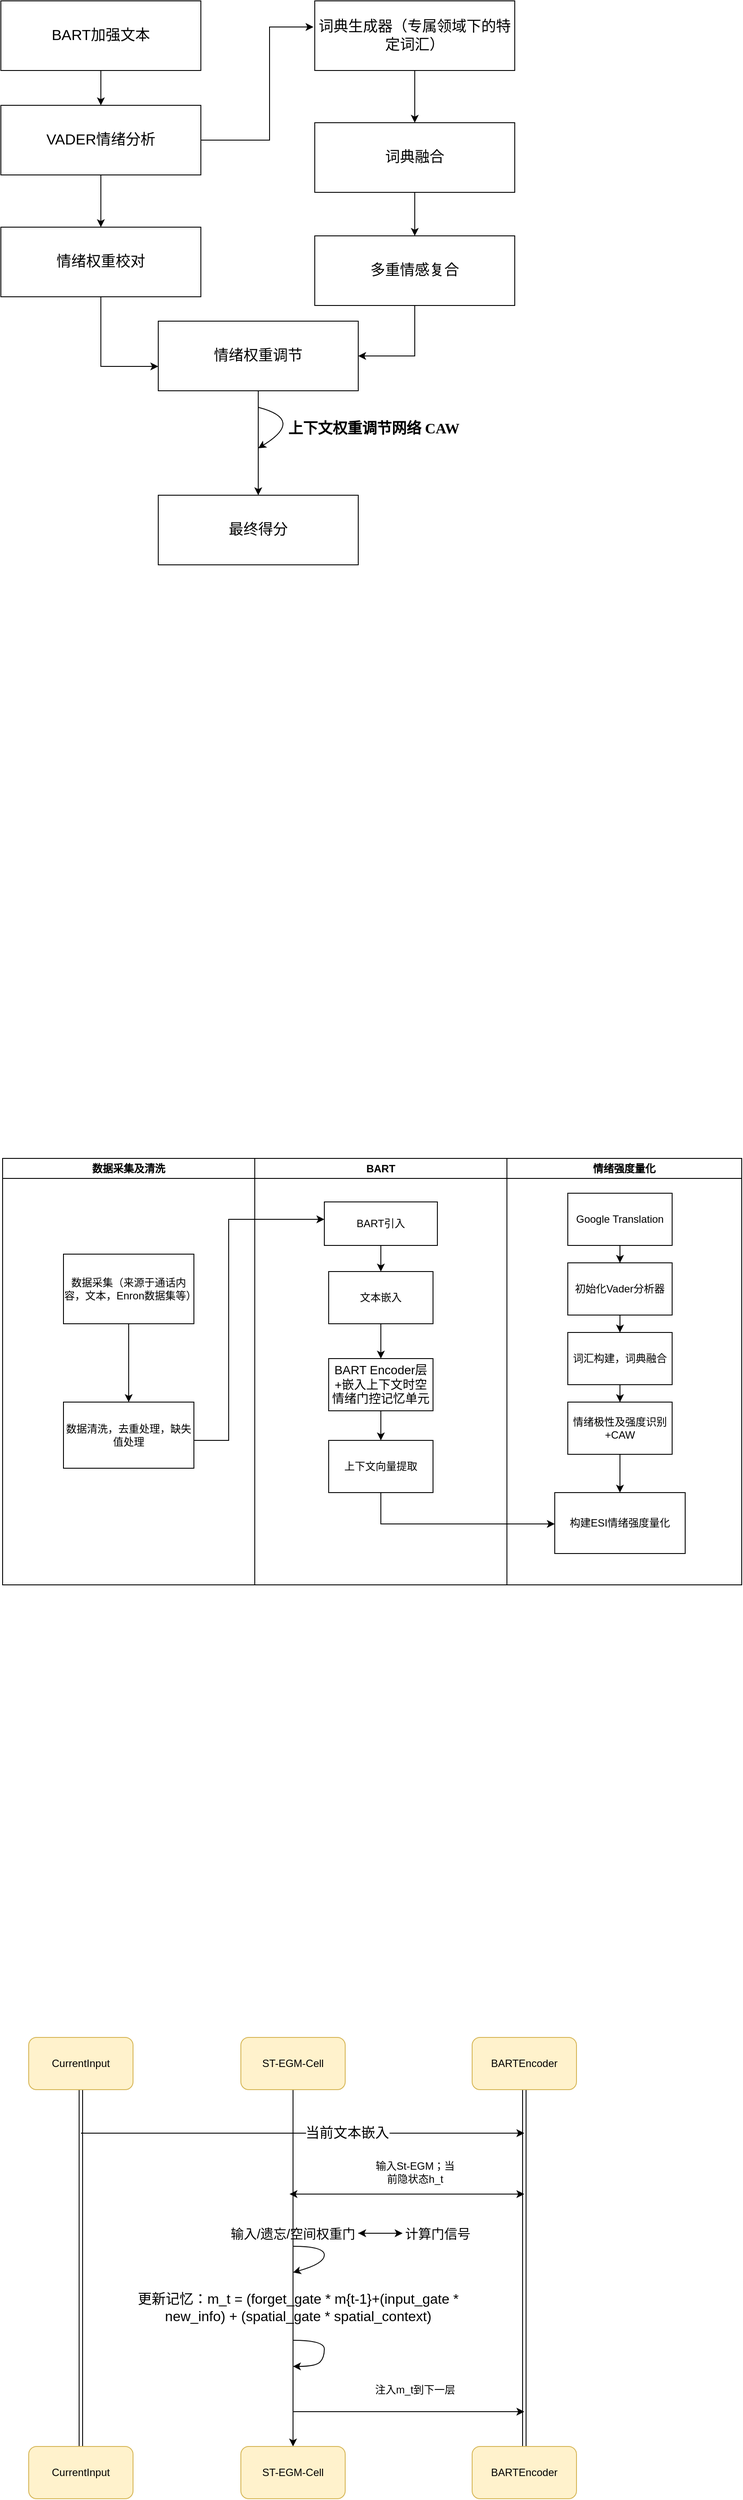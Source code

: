 <mxfile version="26.2.15">
  <diagram name="第 1 页" id="QpztmSrhWvbnbYw_cD0k">
    <mxGraphModel dx="1426" dy="777" grid="0" gridSize="10" guides="1" tooltips="1" connect="1" arrows="1" fold="1" page="1" pageScale="1" pageWidth="827" pageHeight="1169" math="0" shadow="0">
      <root>
        <mxCell id="0" />
        <mxCell id="1" parent="0" />
        <mxCell id="4tYhoonyr5WxV3_bWO3Q-3" value="" style="edgeStyle=orthogonalEdgeStyle;rounded=0;orthogonalLoop=1;jettySize=auto;html=1;fontSize=17;" parent="1" source="4tYhoonyr5WxV3_bWO3Q-1" target="4tYhoonyr5WxV3_bWO3Q-2" edge="1">
          <mxGeometry relative="1" as="geometry" />
        </mxCell>
        <mxCell id="4tYhoonyr5WxV3_bWO3Q-1" value="BART加强文本" style="rounded=0;whiteSpace=wrap;html=1;fontSize=17;" parent="1" vertex="1">
          <mxGeometry x="118" y="100" width="230" height="80" as="geometry" />
        </mxCell>
        <mxCell id="4tYhoonyr5WxV3_bWO3Q-5" value="" style="edgeStyle=orthogonalEdgeStyle;rounded=0;orthogonalLoop=1;jettySize=auto;html=1;fontSize=17;" parent="1" source="4tYhoonyr5WxV3_bWO3Q-2" target="4tYhoonyr5WxV3_bWO3Q-4" edge="1">
          <mxGeometry relative="1" as="geometry" />
        </mxCell>
        <mxCell id="4tYhoonyr5WxV3_bWO3Q-10" value="" style="edgeStyle=orthogonalEdgeStyle;rounded=0;orthogonalLoop=1;jettySize=auto;html=1;fontSize=17;exitX=1;exitY=0.5;exitDx=0;exitDy=0;" parent="1" source="4tYhoonyr5WxV3_bWO3Q-2" edge="1">
          <mxGeometry relative="1" as="geometry">
            <mxPoint x="346.5" y="290" as="sourcePoint" />
            <mxPoint x="477.5" y="130" as="targetPoint" />
            <Array as="points">
              <mxPoint x="427" y="260" />
              <mxPoint x="427" y="130" />
            </Array>
          </mxGeometry>
        </mxCell>
        <mxCell id="4tYhoonyr5WxV3_bWO3Q-2" value="VADER情绪分析" style="rounded=0;whiteSpace=wrap;html=1;fontSize=17;" parent="1" vertex="1">
          <mxGeometry x="118" y="220" width="230" height="80" as="geometry" />
        </mxCell>
        <mxCell id="4tYhoonyr5WxV3_bWO3Q-7" value="" style="edgeStyle=orthogonalEdgeStyle;rounded=0;orthogonalLoop=1;jettySize=auto;html=1;fontSize=17;" parent="1" source="4tYhoonyr5WxV3_bWO3Q-4" target="4tYhoonyr5WxV3_bWO3Q-6" edge="1">
          <mxGeometry relative="1" as="geometry">
            <Array as="points">
              <mxPoint x="233" y="520" />
            </Array>
          </mxGeometry>
        </mxCell>
        <mxCell id="4tYhoonyr5WxV3_bWO3Q-4" value="情绪权重校对" style="rounded=0;whiteSpace=wrap;html=1;fontSize=17;" parent="1" vertex="1">
          <mxGeometry x="118" y="360" width="230" height="80" as="geometry" />
        </mxCell>
        <mxCell id="4tYhoonyr5WxV3_bWO3Q-17" value="" style="edgeStyle=orthogonalEdgeStyle;rounded=0;orthogonalLoop=1;jettySize=auto;html=1;fontSize=17;" parent="1" source="4tYhoonyr5WxV3_bWO3Q-6" target="4tYhoonyr5WxV3_bWO3Q-16" edge="1">
          <mxGeometry relative="1" as="geometry" />
        </mxCell>
        <mxCell id="4tYhoonyr5WxV3_bWO3Q-6" value="情绪权重调节" style="rounded=0;whiteSpace=wrap;html=1;fontSize=17;" parent="1" vertex="1">
          <mxGeometry x="299" y="468" width="230" height="80" as="geometry" />
        </mxCell>
        <mxCell id="4tYhoonyr5WxV3_bWO3Q-12" value="" style="edgeStyle=orthogonalEdgeStyle;rounded=0;orthogonalLoop=1;jettySize=auto;html=1;fontSize=17;" parent="1" source="4tYhoonyr5WxV3_bWO3Q-9" target="4tYhoonyr5WxV3_bWO3Q-11" edge="1">
          <mxGeometry relative="1" as="geometry" />
        </mxCell>
        <mxCell id="4tYhoonyr5WxV3_bWO3Q-9" value="词典生成器（专属领域下的特定词汇）" style="rounded=0;whiteSpace=wrap;html=1;fontSize=17;" parent="1" vertex="1">
          <mxGeometry x="479" y="100" width="230" height="80" as="geometry" />
        </mxCell>
        <mxCell id="4tYhoonyr5WxV3_bWO3Q-14" value="" style="edgeStyle=orthogonalEdgeStyle;rounded=0;orthogonalLoop=1;jettySize=auto;html=1;fontSize=17;" parent="1" source="4tYhoonyr5WxV3_bWO3Q-11" target="4tYhoonyr5WxV3_bWO3Q-13" edge="1">
          <mxGeometry relative="1" as="geometry" />
        </mxCell>
        <mxCell id="4tYhoonyr5WxV3_bWO3Q-11" value="词典融合" style="rounded=0;whiteSpace=wrap;html=1;fontSize=17;" parent="1" vertex="1">
          <mxGeometry x="479" y="240" width="230" height="80" as="geometry" />
        </mxCell>
        <mxCell id="4tYhoonyr5WxV3_bWO3Q-15" style="edgeStyle=orthogonalEdgeStyle;rounded=0;orthogonalLoop=1;jettySize=auto;html=1;entryX=1;entryY=0.5;entryDx=0;entryDy=0;fontSize=17;" parent="1" source="4tYhoonyr5WxV3_bWO3Q-13" target="4tYhoonyr5WxV3_bWO3Q-6" edge="1">
          <mxGeometry relative="1" as="geometry" />
        </mxCell>
        <mxCell id="4tYhoonyr5WxV3_bWO3Q-13" value="多重情感复合" style="rounded=0;whiteSpace=wrap;html=1;fontSize=17;" parent="1" vertex="1">
          <mxGeometry x="479" y="370" width="230" height="80" as="geometry" />
        </mxCell>
        <mxCell id="4tYhoonyr5WxV3_bWO3Q-16" value="最终得分" style="rounded=0;whiteSpace=wrap;html=1;fontSize=17;" parent="1" vertex="1">
          <mxGeometry x="299" y="668" width="230" height="80" as="geometry" />
        </mxCell>
        <mxCell id="LU8XqZXZLJMmmShqZyXB-11" value="" style="edgeStyle=orthogonalEdgeStyle;rounded=0;orthogonalLoop=1;jettySize=auto;html=1;" parent="1" source="LU8XqZXZLJMmmShqZyXB-8" target="LU8XqZXZLJMmmShqZyXB-10" edge="1">
          <mxGeometry relative="1" as="geometry">
            <Array as="points">
              <mxPoint x="380" y="1754" />
              <mxPoint x="380" y="1500" />
            </Array>
          </mxGeometry>
        </mxCell>
        <mxCell id="LU8XqZXZLJMmmShqZyXB-30" value="" style="edgeStyle=orthogonalEdgeStyle;rounded=0;orthogonalLoop=1;jettySize=auto;html=1;" parent="1" source="LU8XqZXZLJMmmShqZyXB-17" target="LU8XqZXZLJMmmShqZyXB-29" edge="1">
          <mxGeometry relative="1" as="geometry">
            <Array as="points">
              <mxPoint x="555" y="1850" />
            </Array>
          </mxGeometry>
        </mxCell>
        <mxCell id="LU8XqZXZLJMmmShqZyXB-33" value="数据采集及清洗" style="swimlane;whiteSpace=wrap;html=1;" parent="1" vertex="1">
          <mxGeometry x="120" y="1430" width="290" height="490" as="geometry" />
        </mxCell>
        <mxCell id="LU8XqZXZLJMmmShqZyXB-6" value="数据采集（来源于通话内容，文本，Enron数据集等）" style="rounded=0;whiteSpace=wrap;html=1;" parent="LU8XqZXZLJMmmShqZyXB-33" vertex="1">
          <mxGeometry x="70" y="110" width="150" height="80" as="geometry" />
        </mxCell>
        <mxCell id="LU8XqZXZLJMmmShqZyXB-8" value="数据清洗，去重处理，缺失值处理" style="whiteSpace=wrap;html=1;rounded=0;" parent="LU8XqZXZLJMmmShqZyXB-33" vertex="1">
          <mxGeometry x="70" y="280" width="150" height="76" as="geometry" />
        </mxCell>
        <mxCell id="LU8XqZXZLJMmmShqZyXB-9" value="" style="edgeStyle=orthogonalEdgeStyle;rounded=0;orthogonalLoop=1;jettySize=auto;html=1;" parent="LU8XqZXZLJMmmShqZyXB-33" source="LU8XqZXZLJMmmShqZyXB-6" target="LU8XqZXZLJMmmShqZyXB-8" edge="1">
          <mxGeometry relative="1" as="geometry" />
        </mxCell>
        <mxCell id="LU8XqZXZLJMmmShqZyXB-34" value="BART" style="swimlane;whiteSpace=wrap;html=1;" parent="1" vertex="1">
          <mxGeometry x="410" y="1430" width="290" height="490" as="geometry" />
        </mxCell>
        <mxCell id="LU8XqZXZLJMmmShqZyXB-10" value="BART引入" style="whiteSpace=wrap;html=1;rounded=0;" parent="LU8XqZXZLJMmmShqZyXB-34" vertex="1">
          <mxGeometry x="80" y="50" width="130" height="50" as="geometry" />
        </mxCell>
        <mxCell id="LU8XqZXZLJMmmShqZyXB-13" value="文本嵌入" style="whiteSpace=wrap;html=1;rounded=0;" parent="LU8XqZXZLJMmmShqZyXB-34" vertex="1">
          <mxGeometry x="85" y="130" width="120" height="60" as="geometry" />
        </mxCell>
        <mxCell id="LU8XqZXZLJMmmShqZyXB-14" value="" style="edgeStyle=orthogonalEdgeStyle;rounded=0;orthogonalLoop=1;jettySize=auto;html=1;" parent="LU8XqZXZLJMmmShqZyXB-34" source="LU8XqZXZLJMmmShqZyXB-10" target="LU8XqZXZLJMmmShqZyXB-13" edge="1">
          <mxGeometry relative="1" as="geometry" />
        </mxCell>
        <mxCell id="LU8XqZXZLJMmmShqZyXB-15" value="&lt;span style=&quot;font-size:10.5pt;font-family:&lt;br/&gt;仿宋;mso-bidi-font-family:&amp;quot;Times New Roman&amp;quot;;mso-font-kerning:1.0pt;mso-ansi-language:&lt;br/&gt;EN-US;mso-fareast-language:ZH-CN;mso-bidi-language:AR-SA&quot; lang=&quot;EN-US&quot;&gt;BART Encoder层+&lt;/span&gt;&lt;span style=&quot;font-size:10.5pt;font-family:仿宋;mso-bidi-font-family:&amp;quot;Times New Roman&amp;quot;;&lt;br/&gt;mso-font-kerning:1.0pt;mso-ansi-language:EN-US;mso-fareast-language:ZH-CN;&lt;br/&gt;mso-bidi-language:AR-SA&quot;&gt;嵌入上下文时空情绪门控记忆单元&lt;/span&gt;" style="whiteSpace=wrap;html=1;rounded=0;" parent="LU8XqZXZLJMmmShqZyXB-34" vertex="1">
          <mxGeometry x="85" y="230" width="120" height="60" as="geometry" />
        </mxCell>
        <mxCell id="LU8XqZXZLJMmmShqZyXB-16" value="" style="edgeStyle=orthogonalEdgeStyle;rounded=0;orthogonalLoop=1;jettySize=auto;html=1;" parent="LU8XqZXZLJMmmShqZyXB-34" source="LU8XqZXZLJMmmShqZyXB-13" target="LU8XqZXZLJMmmShqZyXB-15" edge="1">
          <mxGeometry relative="1" as="geometry" />
        </mxCell>
        <mxCell id="LU8XqZXZLJMmmShqZyXB-17" value="上下文向量提取" style="whiteSpace=wrap;html=1;rounded=0;" parent="LU8XqZXZLJMmmShqZyXB-34" vertex="1">
          <mxGeometry x="85" y="324" width="120" height="60" as="geometry" />
        </mxCell>
        <mxCell id="LU8XqZXZLJMmmShqZyXB-18" value="" style="edgeStyle=orthogonalEdgeStyle;rounded=0;orthogonalLoop=1;jettySize=auto;html=1;" parent="LU8XqZXZLJMmmShqZyXB-34" source="LU8XqZXZLJMmmShqZyXB-15" target="LU8XqZXZLJMmmShqZyXB-17" edge="1">
          <mxGeometry relative="1" as="geometry" />
        </mxCell>
        <mxCell id="LU8XqZXZLJMmmShqZyXB-35" value="情绪强度量化" style="swimlane;whiteSpace=wrap;html=1;" parent="1" vertex="1">
          <mxGeometry x="700" y="1430" width="270" height="490" as="geometry" />
        </mxCell>
        <mxCell id="LU8XqZXZLJMmmShqZyXB-20" value="Google Translation" style="whiteSpace=wrap;html=1;rounded=0;" parent="LU8XqZXZLJMmmShqZyXB-35" vertex="1">
          <mxGeometry x="70" y="40" width="120" height="60" as="geometry" />
        </mxCell>
        <mxCell id="LU8XqZXZLJMmmShqZyXB-22" value="初始化Vader分析器" style="whiteSpace=wrap;html=1;rounded=0;" parent="LU8XqZXZLJMmmShqZyXB-35" vertex="1">
          <mxGeometry x="70" y="120" width="120" height="60" as="geometry" />
        </mxCell>
        <mxCell id="LU8XqZXZLJMmmShqZyXB-23" value="" style="edgeStyle=orthogonalEdgeStyle;rounded=0;orthogonalLoop=1;jettySize=auto;html=1;" parent="LU8XqZXZLJMmmShqZyXB-35" source="LU8XqZXZLJMmmShqZyXB-20" target="LU8XqZXZLJMmmShqZyXB-22" edge="1">
          <mxGeometry relative="1" as="geometry" />
        </mxCell>
        <mxCell id="LU8XqZXZLJMmmShqZyXB-24" value="词汇构建，词典融合" style="whiteSpace=wrap;html=1;rounded=0;" parent="LU8XqZXZLJMmmShqZyXB-35" vertex="1">
          <mxGeometry x="70" y="200" width="120" height="60" as="geometry" />
        </mxCell>
        <mxCell id="LU8XqZXZLJMmmShqZyXB-25" value="" style="edgeStyle=orthogonalEdgeStyle;rounded=0;orthogonalLoop=1;jettySize=auto;html=1;" parent="LU8XqZXZLJMmmShqZyXB-35" source="LU8XqZXZLJMmmShqZyXB-22" target="LU8XqZXZLJMmmShqZyXB-24" edge="1">
          <mxGeometry relative="1" as="geometry" />
        </mxCell>
        <mxCell id="LU8XqZXZLJMmmShqZyXB-43" style="edgeStyle=orthogonalEdgeStyle;rounded=0;orthogonalLoop=1;jettySize=auto;html=1;entryX=0.5;entryY=0;entryDx=0;entryDy=0;" parent="LU8XqZXZLJMmmShqZyXB-35" source="LU8XqZXZLJMmmShqZyXB-26" target="LU8XqZXZLJMmmShqZyXB-29" edge="1">
          <mxGeometry relative="1" as="geometry" />
        </mxCell>
        <mxCell id="LU8XqZXZLJMmmShqZyXB-26" value="情绪极性及强度识别+CAW" style="whiteSpace=wrap;html=1;rounded=0;" parent="LU8XqZXZLJMmmShqZyXB-35" vertex="1">
          <mxGeometry x="70" y="280" width="120" height="60" as="geometry" />
        </mxCell>
        <mxCell id="LU8XqZXZLJMmmShqZyXB-27" value="" style="edgeStyle=orthogonalEdgeStyle;rounded=0;orthogonalLoop=1;jettySize=auto;html=1;" parent="LU8XqZXZLJMmmShqZyXB-35" source="LU8XqZXZLJMmmShqZyXB-24" target="LU8XqZXZLJMmmShqZyXB-26" edge="1">
          <mxGeometry relative="1" as="geometry" />
        </mxCell>
        <mxCell id="LU8XqZXZLJMmmShqZyXB-29" value="构建ESI情绪强度量化" style="whiteSpace=wrap;html=1;rounded=0;" parent="LU8XqZXZLJMmmShqZyXB-35" vertex="1">
          <mxGeometry x="55" y="384" width="150" height="70" as="geometry" />
        </mxCell>
        <mxCell id="-RgRag0So1PMSmMnjL-I-6" value="" style="rounded=0;orthogonalLoop=1;jettySize=auto;html=1;startArrow=none;startFill=0;shape=link;" parent="1" source="-RgRag0So1PMSmMnjL-I-4" target="-RgRag0So1PMSmMnjL-I-5" edge="1">
          <mxGeometry relative="1" as="geometry" />
        </mxCell>
        <mxCell id="-RgRag0So1PMSmMnjL-I-4" value="CurrentInput" style="rounded=1;whiteSpace=wrap;html=1;fillColor=#fff2cc;strokeColor=#d6b656;" parent="1" vertex="1">
          <mxGeometry x="150" y="2440" width="120" height="60" as="geometry" />
        </mxCell>
        <mxCell id="-RgRag0So1PMSmMnjL-I-5" value="CurrentInput" style="whiteSpace=wrap;html=1;rounded=1;fillColor=#fff2cc;strokeColor=#d6b656;" parent="1" vertex="1">
          <mxGeometry x="150" y="2910" width="120" height="60" as="geometry" />
        </mxCell>
        <mxCell id="XBeqfgcJZAM3OBN2iYin-4" value="" style="edgeStyle=orthogonalEdgeStyle;rounded=0;orthogonalLoop=1;jettySize=auto;html=1;" edge="1" parent="1" source="-RgRag0So1PMSmMnjL-I-8" target="-RgRag0So1PMSmMnjL-I-9">
          <mxGeometry relative="1" as="geometry">
            <mxPoint x="454" y="2580" as="targetPoint" />
          </mxGeometry>
        </mxCell>
        <mxCell id="-RgRag0So1PMSmMnjL-I-8" value="ST-EGM-Cell" style="rounded=1;whiteSpace=wrap;html=1;fillColor=#fff2cc;strokeColor=#d6b656;" parent="1" vertex="1">
          <mxGeometry x="394" y="2440" width="120" height="60" as="geometry" />
        </mxCell>
        <mxCell id="-RgRag0So1PMSmMnjL-I-9" value="ST-EGM-Cell" style="whiteSpace=wrap;html=1;rounded=1;fillColor=#fff2cc;strokeColor=#d6b656;" parent="1" vertex="1">
          <mxGeometry x="394" y="2910" width="120" height="60" as="geometry" />
        </mxCell>
        <mxCell id="-RgRag0So1PMSmMnjL-I-10" value="" style="rounded=0;orthogonalLoop=1;jettySize=auto;html=1;startArrow=none;startFill=0;shape=link;" parent="1" source="-RgRag0So1PMSmMnjL-I-11" target="-RgRag0So1PMSmMnjL-I-12" edge="1">
          <mxGeometry relative="1" as="geometry" />
        </mxCell>
        <mxCell id="-RgRag0So1PMSmMnjL-I-11" value="BARTEncoder" style="rounded=1;whiteSpace=wrap;html=1;fillColor=#fff2cc;strokeColor=#d6b656;" parent="1" vertex="1">
          <mxGeometry x="660" y="2440" width="120" height="60" as="geometry" />
        </mxCell>
        <mxCell id="-RgRag0So1PMSmMnjL-I-12" value="BARTEncoder" style="whiteSpace=wrap;html=1;rounded=1;fillColor=#fff2cc;strokeColor=#d6b656;" parent="1" vertex="1">
          <mxGeometry x="660" y="2910" width="120" height="60" as="geometry" />
        </mxCell>
        <mxCell id="XBeqfgcJZAM3OBN2iYin-1" value="" style="endArrow=classic;html=1;rounded=0;" edge="1" parent="1">
          <mxGeometry width="50" height="50" relative="1" as="geometry">
            <mxPoint x="210" y="2550" as="sourcePoint" />
            <mxPoint x="720" y="2550" as="targetPoint" />
          </mxGeometry>
        </mxCell>
        <mxCell id="XBeqfgcJZAM3OBN2iYin-2" value="&lt;font style=&quot;font-size: 16px;&quot;&gt;当前文本嵌入&lt;/font&gt;" style="edgeLabel;html=1;align=center;verticalAlign=middle;resizable=0;points=[];" vertex="1" connectable="0" parent="XBeqfgcJZAM3OBN2iYin-1">
          <mxGeometry x="0.2" y="1" relative="1" as="geometry">
            <mxPoint as="offset" />
          </mxGeometry>
        </mxCell>
        <mxCell id="XBeqfgcJZAM3OBN2iYin-6" value="输入St-EGM；当前隐状态h_t" style="text;html=1;align=center;verticalAlign=middle;whiteSpace=wrap;rounded=0;" vertex="1" parent="1">
          <mxGeometry x="543.5" y="2580" width="101" height="30" as="geometry" />
        </mxCell>
        <mxCell id="XBeqfgcJZAM3OBN2iYin-18" value="" style="edgeStyle=orthogonalEdgeStyle;rounded=0;orthogonalLoop=1;jettySize=auto;html=1;" edge="1" parent="1" source="XBeqfgcJZAM3OBN2iYin-7">
          <mxGeometry relative="1" as="geometry">
            <mxPoint x="580" y="2665" as="targetPoint" />
          </mxGeometry>
        </mxCell>
        <mxCell id="XBeqfgcJZAM3OBN2iYin-7" value="&lt;font style=&quot;font-size: 15px;&quot;&gt;输入/遗忘/空间权重门&lt;/font&gt;" style="text;html=1;align=center;verticalAlign=middle;whiteSpace=wrap;rounded=0;" vertex="1" parent="1">
          <mxGeometry x="379" y="2640" width="150" height="50" as="geometry" />
        </mxCell>
        <mxCell id="XBeqfgcJZAM3OBN2iYin-9" value="" style="endArrow=classic;html=1;rounded=0;curved=1;" edge="1" parent="1">
          <mxGeometry width="50" height="50" relative="1" as="geometry">
            <mxPoint x="454" y="2680" as="sourcePoint" />
            <mxPoint x="454" y="2710" as="targetPoint" />
            <Array as="points">
              <mxPoint x="490" y="2680" />
              <mxPoint x="490" y="2700" />
            </Array>
          </mxGeometry>
        </mxCell>
        <mxCell id="XBeqfgcJZAM3OBN2iYin-13" value="&lt;font style=&quot;font-size: 16px;&quot;&gt;更新记忆：m_t = (forget_gate * m{t-1}+(input_gate * new_info) + (spatial_gate * spatial_context)&lt;/font&gt;" style="text;html=1;align=center;verticalAlign=middle;whiteSpace=wrap;rounded=0;" vertex="1" parent="1">
          <mxGeometry x="240" y="2720" width="440" height="60" as="geometry" />
        </mxCell>
        <mxCell id="XBeqfgcJZAM3OBN2iYin-14" value="" style="endArrow=classic;html=1;rounded=0;curved=1;" edge="1" parent="1">
          <mxGeometry width="50" height="50" relative="1" as="geometry">
            <mxPoint x="454" y="2788" as="sourcePoint" />
            <mxPoint x="454" y="2818" as="targetPoint" />
            <Array as="points">
              <mxPoint x="490" y="2788" />
              <mxPoint x="490" y="2808" />
              <mxPoint x="480" y="2818" />
            </Array>
          </mxGeometry>
        </mxCell>
        <mxCell id="XBeqfgcJZAM3OBN2iYin-15" value="" style="endArrow=classic;html=1;rounded=0;" edge="1" parent="1">
          <mxGeometry width="50" height="50" relative="1" as="geometry">
            <mxPoint x="454" y="2870" as="sourcePoint" />
            <mxPoint x="720" y="2870" as="targetPoint" />
          </mxGeometry>
        </mxCell>
        <mxCell id="XBeqfgcJZAM3OBN2iYin-16" value="注入m_t到下一层" style="text;html=1;align=center;verticalAlign=middle;whiteSpace=wrap;rounded=0;" vertex="1" parent="1">
          <mxGeometry x="529" y="2830" width="131" height="30" as="geometry" />
        </mxCell>
        <mxCell id="XBeqfgcJZAM3OBN2iYin-20" value="" style="rounded=0;orthogonalLoop=1;jettySize=auto;html=1;" edge="1" parent="1" source="XBeqfgcJZAM3OBN2iYin-19" target="XBeqfgcJZAM3OBN2iYin-7">
          <mxGeometry relative="1" as="geometry" />
        </mxCell>
        <mxCell id="XBeqfgcJZAM3OBN2iYin-19" value="&lt;font style=&quot;font-size: 15px;&quot;&gt;计算门信号&lt;/font&gt;" style="text;html=1;align=center;verticalAlign=middle;whiteSpace=wrap;rounded=0;" vertex="1" parent="1">
          <mxGeometry x="570" y="2650" width="100.5" height="30" as="geometry" />
        </mxCell>
        <mxCell id="XBeqfgcJZAM3OBN2iYin-21" value="" style="endArrow=classic;startArrow=classic;html=1;rounded=0;" edge="1" parent="1">
          <mxGeometry width="50" height="50" relative="1" as="geometry">
            <mxPoint x="450" y="2620" as="sourcePoint" />
            <mxPoint x="720" y="2620" as="targetPoint" />
          </mxGeometry>
        </mxCell>
        <mxCell id="XBeqfgcJZAM3OBN2iYin-22" value="" style="endArrow=classic;html=1;rounded=0;curved=1;" edge="1" parent="1">
          <mxGeometry width="50" height="50" relative="1" as="geometry">
            <mxPoint x="414" y="567" as="sourcePoint" />
            <mxPoint x="414" y="614" as="targetPoint" />
            <Array as="points">
              <mxPoint x="468" y="581" />
            </Array>
          </mxGeometry>
        </mxCell>
        <mxCell id="XBeqfgcJZAM3OBN2iYin-27" value="&lt;span style=&quot;font-family: 仿宋;&quot;&gt;&lt;font style=&quot;font-size: 17px;&quot;&gt;&lt;b&gt;上下文权重调节网络 CAW&lt;/b&gt;&lt;/font&gt;&lt;/span&gt;" style="text;html=1;align=center;verticalAlign=middle;whiteSpace=wrap;rounded=0;" vertex="1" parent="1">
          <mxGeometry x="439" y="576" width="216" height="31" as="geometry" />
        </mxCell>
      </root>
    </mxGraphModel>
  </diagram>
</mxfile>
